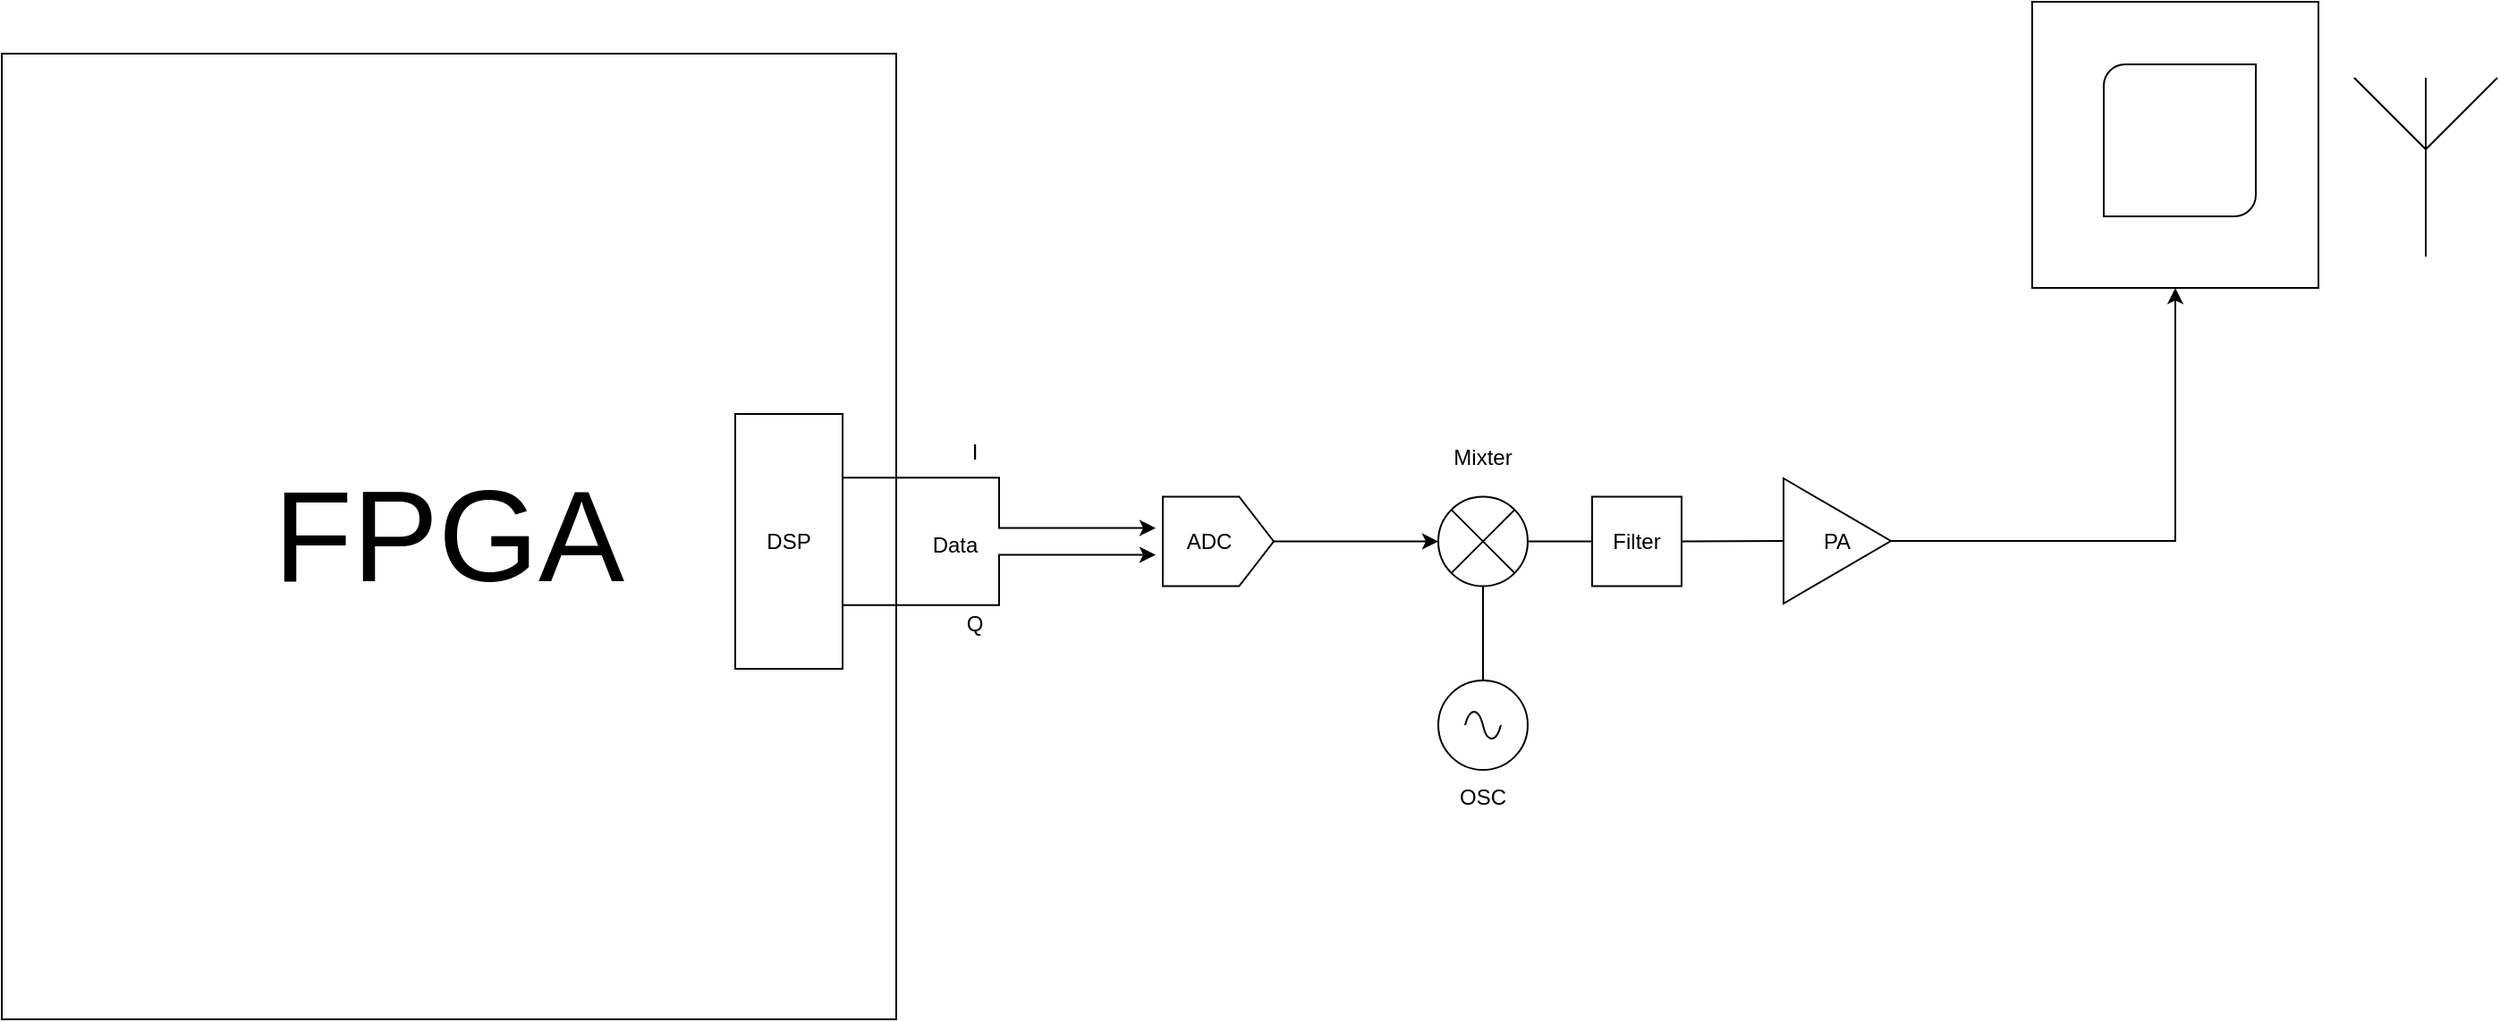 <mxfile version="27.0.5">
  <diagram name="Page-1" id="Dxg_xmGGAu3w0QZ8FGFV">
    <mxGraphModel dx="1570" dy="1252" grid="0" gridSize="10" guides="1" tooltips="1" connect="1" arrows="1" fold="1" page="0" pageScale="1" pageWidth="850" pageHeight="1100" math="0" shadow="0">
      <root>
        <mxCell id="0" />
        <mxCell id="1" parent="0" />
        <mxCell id="AxP-uktUpImJo1u0Vmef-32" value="&lt;font style=&quot;font-size: 72px;&quot;&gt;FPGA&lt;/font&gt;" style="rounded=0;whiteSpace=wrap;html=1;" parent="1" vertex="1">
          <mxGeometry x="1030" y="410" width="500" height="540" as="geometry" />
        </mxCell>
        <mxCell id="Kp2M0RBFNwegHdnX3cKo-7" value="" style="whiteSpace=wrap;html=1;aspect=fixed;" parent="1" vertex="1">
          <mxGeometry x="2165" y="381" width="160" height="160" as="geometry" />
        </mxCell>
        <mxCell id="Kp2M0RBFNwegHdnX3cKo-8" value="" style="verticalLabelPosition=bottom;verticalAlign=top;html=1;shape=mxgraph.basic.diag_round_rect;dx=6;whiteSpace=wrap;" parent="1" vertex="1">
          <mxGeometry x="2205" y="416" width="85" height="85" as="geometry" />
        </mxCell>
        <mxCell id="Kp2M0RBFNwegHdnX3cKo-15" value="" style="ellipse;whiteSpace=wrap;html=1;aspect=fixed;" parent="1" vertex="1">
          <mxGeometry x="1833" y="657.75" width="50" height="50" as="geometry" />
        </mxCell>
        <mxCell id="Kp2M0RBFNwegHdnX3cKo-16" value="" style="endArrow=none;html=1;rounded=0;entryX=1;entryY=0;entryDx=0;entryDy=0;exitX=0;exitY=1;exitDx=0;exitDy=0;" parent="1" source="Kp2M0RBFNwegHdnX3cKo-15" target="Kp2M0RBFNwegHdnX3cKo-15" edge="1">
          <mxGeometry width="50" height="50" relative="1" as="geometry">
            <mxPoint x="1833" y="710.5" as="sourcePoint" />
            <mxPoint x="1883" y="660.5" as="targetPoint" />
          </mxGeometry>
        </mxCell>
        <mxCell id="Kp2M0RBFNwegHdnX3cKo-18" value="" style="pointerEvents=1;verticalLabelPosition=bottom;shadow=0;dashed=0;align=center;html=1;verticalAlign=top;shape=mxgraph.electrical.signal_sources.source;aspect=fixed;points=[[0.5,0,0],[1,0.5,0],[0.5,1,0],[0,0.5,0]];elSignalType=ac;" parent="1" vertex="1">
          <mxGeometry x="1833" y="760.5" width="50" height="50" as="geometry" />
        </mxCell>
        <mxCell id="Kp2M0RBFNwegHdnX3cKo-19" value="" style="endArrow=none;html=1;rounded=0;entryX=0.5;entryY=1;entryDx=0;entryDy=0;exitX=0.5;exitY=0;exitDx=0;exitDy=0;exitPerimeter=0;" parent="1" source="Kp2M0RBFNwegHdnX3cKo-18" target="Kp2M0RBFNwegHdnX3cKo-15" edge="1">
          <mxGeometry width="50" height="50" relative="1" as="geometry">
            <mxPoint x="1933" y="730.5" as="sourcePoint" />
            <mxPoint x="1983" y="680.5" as="targetPoint" />
          </mxGeometry>
        </mxCell>
        <mxCell id="Kp2M0RBFNwegHdnX3cKo-21" value="Filter" style="whiteSpace=wrap;html=1;aspect=fixed;" parent="1" vertex="1">
          <mxGeometry x="1919" y="657.75" width="50" height="50" as="geometry" />
        </mxCell>
        <mxCell id="Kp2M0RBFNwegHdnX3cKo-22" value="" style="endArrow=none;html=1;rounded=0;entryX=0;entryY=0.5;entryDx=0;entryDy=0;exitX=1;exitY=0.5;exitDx=0;exitDy=0;" parent="1" source="Kp2M0RBFNwegHdnX3cKo-15" target="Kp2M0RBFNwegHdnX3cKo-21" edge="1">
          <mxGeometry width="50" height="50" relative="1" as="geometry">
            <mxPoint x="1863" y="740.5" as="sourcePoint" />
            <mxPoint x="1913" y="690.5" as="targetPoint" />
          </mxGeometry>
        </mxCell>
        <mxCell id="Kp2M0RBFNwegHdnX3cKo-24" value="" style="endArrow=none;html=1;rounded=0;entryX=0;entryY=0.5;entryDx=0;entryDy=0;exitX=1;exitY=0.5;exitDx=0;exitDy=0;" parent="1" source="Kp2M0RBFNwegHdnX3cKo-21" target="Kp2M0RBFNwegHdnX3cKo-35" edge="1">
          <mxGeometry width="50" height="50" relative="1" as="geometry">
            <mxPoint x="1873" y="750.5" as="sourcePoint" />
            <mxPoint x="2025.5" y="685.5" as="targetPoint" />
          </mxGeometry>
        </mxCell>
        <mxCell id="Kp2M0RBFNwegHdnX3cKo-29" value="Mixter" style="text;strokeColor=none;align=center;fillColor=none;html=1;verticalAlign=middle;whiteSpace=wrap;rounded=0;" parent="1" vertex="1">
          <mxGeometry x="1828" y="620.5" width="60" height="30" as="geometry" />
        </mxCell>
        <mxCell id="Kp2M0RBFNwegHdnX3cKo-30" value="OSC" style="text;strokeColor=none;align=center;fillColor=none;html=1;verticalAlign=middle;whiteSpace=wrap;rounded=0;" parent="1" vertex="1">
          <mxGeometry x="1828" y="810.5" width="60" height="30" as="geometry" />
        </mxCell>
        <mxCell id="Kp2M0RBFNwegHdnX3cKo-31" value="Data" style="text;strokeColor=none;align=center;fillColor=none;html=1;verticalAlign=middle;whiteSpace=wrap;rounded=0;" parent="1" vertex="1">
          <mxGeometry x="1533" y="670" width="60" height="30" as="geometry" />
        </mxCell>
        <mxCell id="Kp2M0RBFNwegHdnX3cKo-41" style="edgeStyle=orthogonalEdgeStyle;rounded=0;orthogonalLoop=1;jettySize=auto;html=1;exitX=1;exitY=0.5;exitDx=0;exitDy=0;entryX=0.5;entryY=1;entryDx=0;entryDy=0;" parent="1" source="Kp2M0RBFNwegHdnX3cKo-35" target="Kp2M0RBFNwegHdnX3cKo-7" edge="1">
          <mxGeometry relative="1" as="geometry">
            <mxPoint x="2438" y="500.5" as="targetPoint" />
          </mxGeometry>
        </mxCell>
        <mxCell id="Kp2M0RBFNwegHdnX3cKo-35" value="PA" style="triangle;whiteSpace=wrap;html=1;" parent="1" vertex="1">
          <mxGeometry x="2026" y="647.5" width="60" height="70" as="geometry" />
        </mxCell>
        <mxCell id="Kp2M0RBFNwegHdnX3cKo-37" value="" style="endArrow=none;html=1;rounded=0;entryX=0;entryY=0;entryDx=0;entryDy=0;exitX=1;exitY=1;exitDx=0;exitDy=0;" parent="1" source="Kp2M0RBFNwegHdnX3cKo-15" target="Kp2M0RBFNwegHdnX3cKo-15" edge="1">
          <mxGeometry width="50" height="50" relative="1" as="geometry">
            <mxPoint x="1850" y="713.5" as="sourcePoint" />
            <mxPoint x="1886" y="677.5" as="targetPoint" />
          </mxGeometry>
        </mxCell>
        <mxCell id="Kp2M0RBFNwegHdnX3cKo-42" value="" style="verticalLabelPosition=bottom;shadow=0;dashed=0;align=center;html=1;verticalAlign=top;shape=mxgraph.electrical.radio.aerial_-_antenna_1;" parent="1" vertex="1">
          <mxGeometry x="2345" y="423.5" width="80" height="100" as="geometry" />
        </mxCell>
        <mxCell id="Uzrf_a8ZLlym3C8D79bP-2" style="edgeStyle=orthogonalEdgeStyle;rounded=0;orthogonalLoop=1;jettySize=auto;html=1;exitX=1;exitY=0.25;exitDx=0;exitDy=0;entryX=0;entryY=0.25;entryDx=0;entryDy=0;" edge="1" parent="1" source="Kp2M0RBFNwegHdnX3cKo-48" target="Kp2M0RBFNwegHdnX3cKo-52">
          <mxGeometry relative="1" as="geometry" />
        </mxCell>
        <mxCell id="Uzrf_a8ZLlym3C8D79bP-3" style="edgeStyle=orthogonalEdgeStyle;rounded=0;orthogonalLoop=1;jettySize=auto;html=1;exitX=1;exitY=0.75;exitDx=0;exitDy=0;entryX=0;entryY=0.75;entryDx=0;entryDy=0;" edge="1" parent="1" source="Kp2M0RBFNwegHdnX3cKo-48" target="Kp2M0RBFNwegHdnX3cKo-52">
          <mxGeometry relative="1" as="geometry" />
        </mxCell>
        <mxCell id="Kp2M0RBFNwegHdnX3cKo-48" value="DSP" style="rounded=0;whiteSpace=wrap;html=1;" parent="1" vertex="1">
          <mxGeometry x="1440" y="611.5" width="60" height="142.5" as="geometry" />
        </mxCell>
        <mxCell id="Uzrf_a8ZLlym3C8D79bP-4" style="edgeStyle=orthogonalEdgeStyle;rounded=0;orthogonalLoop=1;jettySize=auto;html=1;exitX=0.5;exitY=1;exitDx=0;exitDy=0;entryX=0;entryY=0.5;entryDx=0;entryDy=0;" edge="1" parent="1" source="Kp2M0RBFNwegHdnX3cKo-50" target="Kp2M0RBFNwegHdnX3cKo-15">
          <mxGeometry relative="1" as="geometry" />
        </mxCell>
        <mxCell id="Kp2M0RBFNwegHdnX3cKo-50" value="" style="verticalLabelPosition=bottom;verticalAlign=top;html=1;shape=offPageConnector;rounded=0;size=0.312;rotation=-90;" parent="1" vertex="1">
          <mxGeometry x="1685" y="651.75" width="50" height="62" as="geometry" />
        </mxCell>
        <mxCell id="Kp2M0RBFNwegHdnX3cKo-52" value="ADC" style="text;strokeColor=none;align=center;fillColor=none;html=1;verticalAlign=middle;whiteSpace=wrap;rounded=0;" parent="1" vertex="1">
          <mxGeometry x="1675" y="667.75" width="60" height="30" as="geometry" />
        </mxCell>
        <mxCell id="Kp2M0RBFNwegHdnX3cKo-53" value="I" style="text;strokeColor=none;align=center;fillColor=none;html=1;verticalAlign=middle;whiteSpace=wrap;rounded=0;" parent="1" vertex="1">
          <mxGeometry x="1544" y="617.5" width="60" height="30" as="geometry" />
        </mxCell>
        <mxCell id="Kp2M0RBFNwegHdnX3cKo-54" value="Q" style="text;strokeColor=none;align=center;fillColor=none;html=1;verticalAlign=middle;whiteSpace=wrap;rounded=0;" parent="1" vertex="1">
          <mxGeometry x="1544" y="713.75" width="60" height="30" as="geometry" />
        </mxCell>
      </root>
    </mxGraphModel>
  </diagram>
</mxfile>
